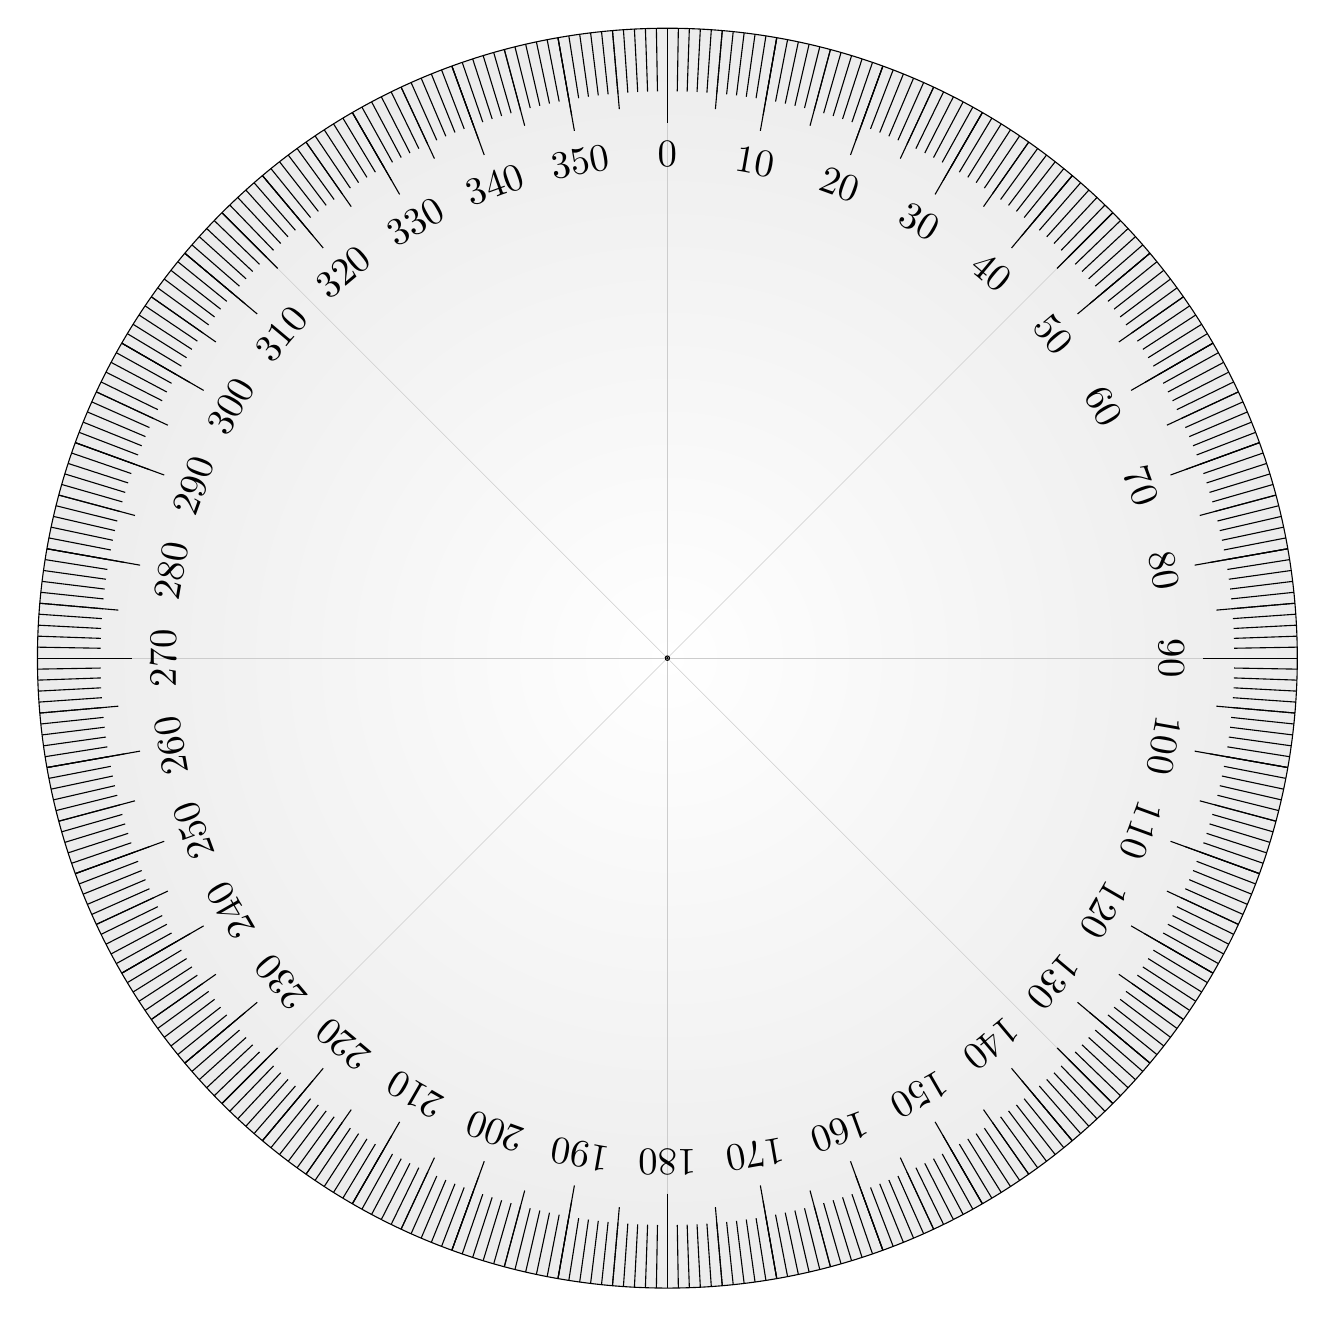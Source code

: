 \begin{centering}
\begin{tikzpicture}[scale=4]

% Define a few constants for easy configuration
\def\radius{2cm}
\def\onedegrad{1.8cm}
\def\fivedegrad{1.75cm}
\def\tendegrad{1.7cm}
\def\labelrad{1.6cm}


  % adding a subtle gray tone to add a bit of "personality"
  \shade[shading=radial, inner color=white, outer color=gray!15] (0,0) circle (\radius);

  \draw (0,0) circle (\radius);
  \draw[fill=black] (0,0) circle (.02mm);
  \node[draw, circle, inner sep=.2mm] (a) at (0,0) {};

  % helper lines
  \foreach \x in {0, 45, ..., 360} \draw[very thin, gray!40] (a) -- (\x:\radius);

  % main lines
  \foreach \x in {0,...,359} \draw (\x:\onedegrad) -- (\x:\radius);

  % labels and longer lines at every 10 degrees
  \foreach \x in {0,10,...,350}
  {
    \node[scale=1.4, rotate=\x*-1] at (360-\x+90:\labelrad) {\x};
    \draw (\x:\tendegrad) -- (\x:\radius);
  };

  % lines at every 5 degrees
  \foreach \x in {0,5,...,355}  \draw (\x:\fivedegrad) -- (\x:\radius);


\end{tikzpicture}
\end{centering}